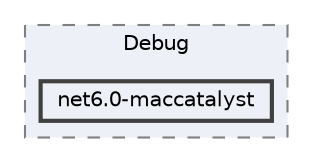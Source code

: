 digraph "CommunicationLibrary/obj/Debug/net6.0-maccatalyst"
{
 // LATEX_PDF_SIZE
  bgcolor="transparent";
  edge [fontname=Helvetica,fontsize=10,labelfontname=Helvetica,labelfontsize=10];
  node [fontname=Helvetica,fontsize=10,shape=box,height=0.2,width=0.4];
  compound=true
  subgraph clusterdir_2a208e952efbcd11d26f67a486d82fd3 {
    graph [ bgcolor="#edf0f7", pencolor="grey50", label="Debug", fontname=Helvetica,fontsize=10 style="filled,dashed", URL="dir_2a208e952efbcd11d26f67a486d82fd3.html",tooltip=""]
  dir_aa1f63ff2eea76bc7f33d96e157ac65c [label="net6.0-maccatalyst", fillcolor="#edf0f7", color="grey25", style="filled,bold", URL="dir_aa1f63ff2eea76bc7f33d96e157ac65c.html",tooltip=""];
  }
}
